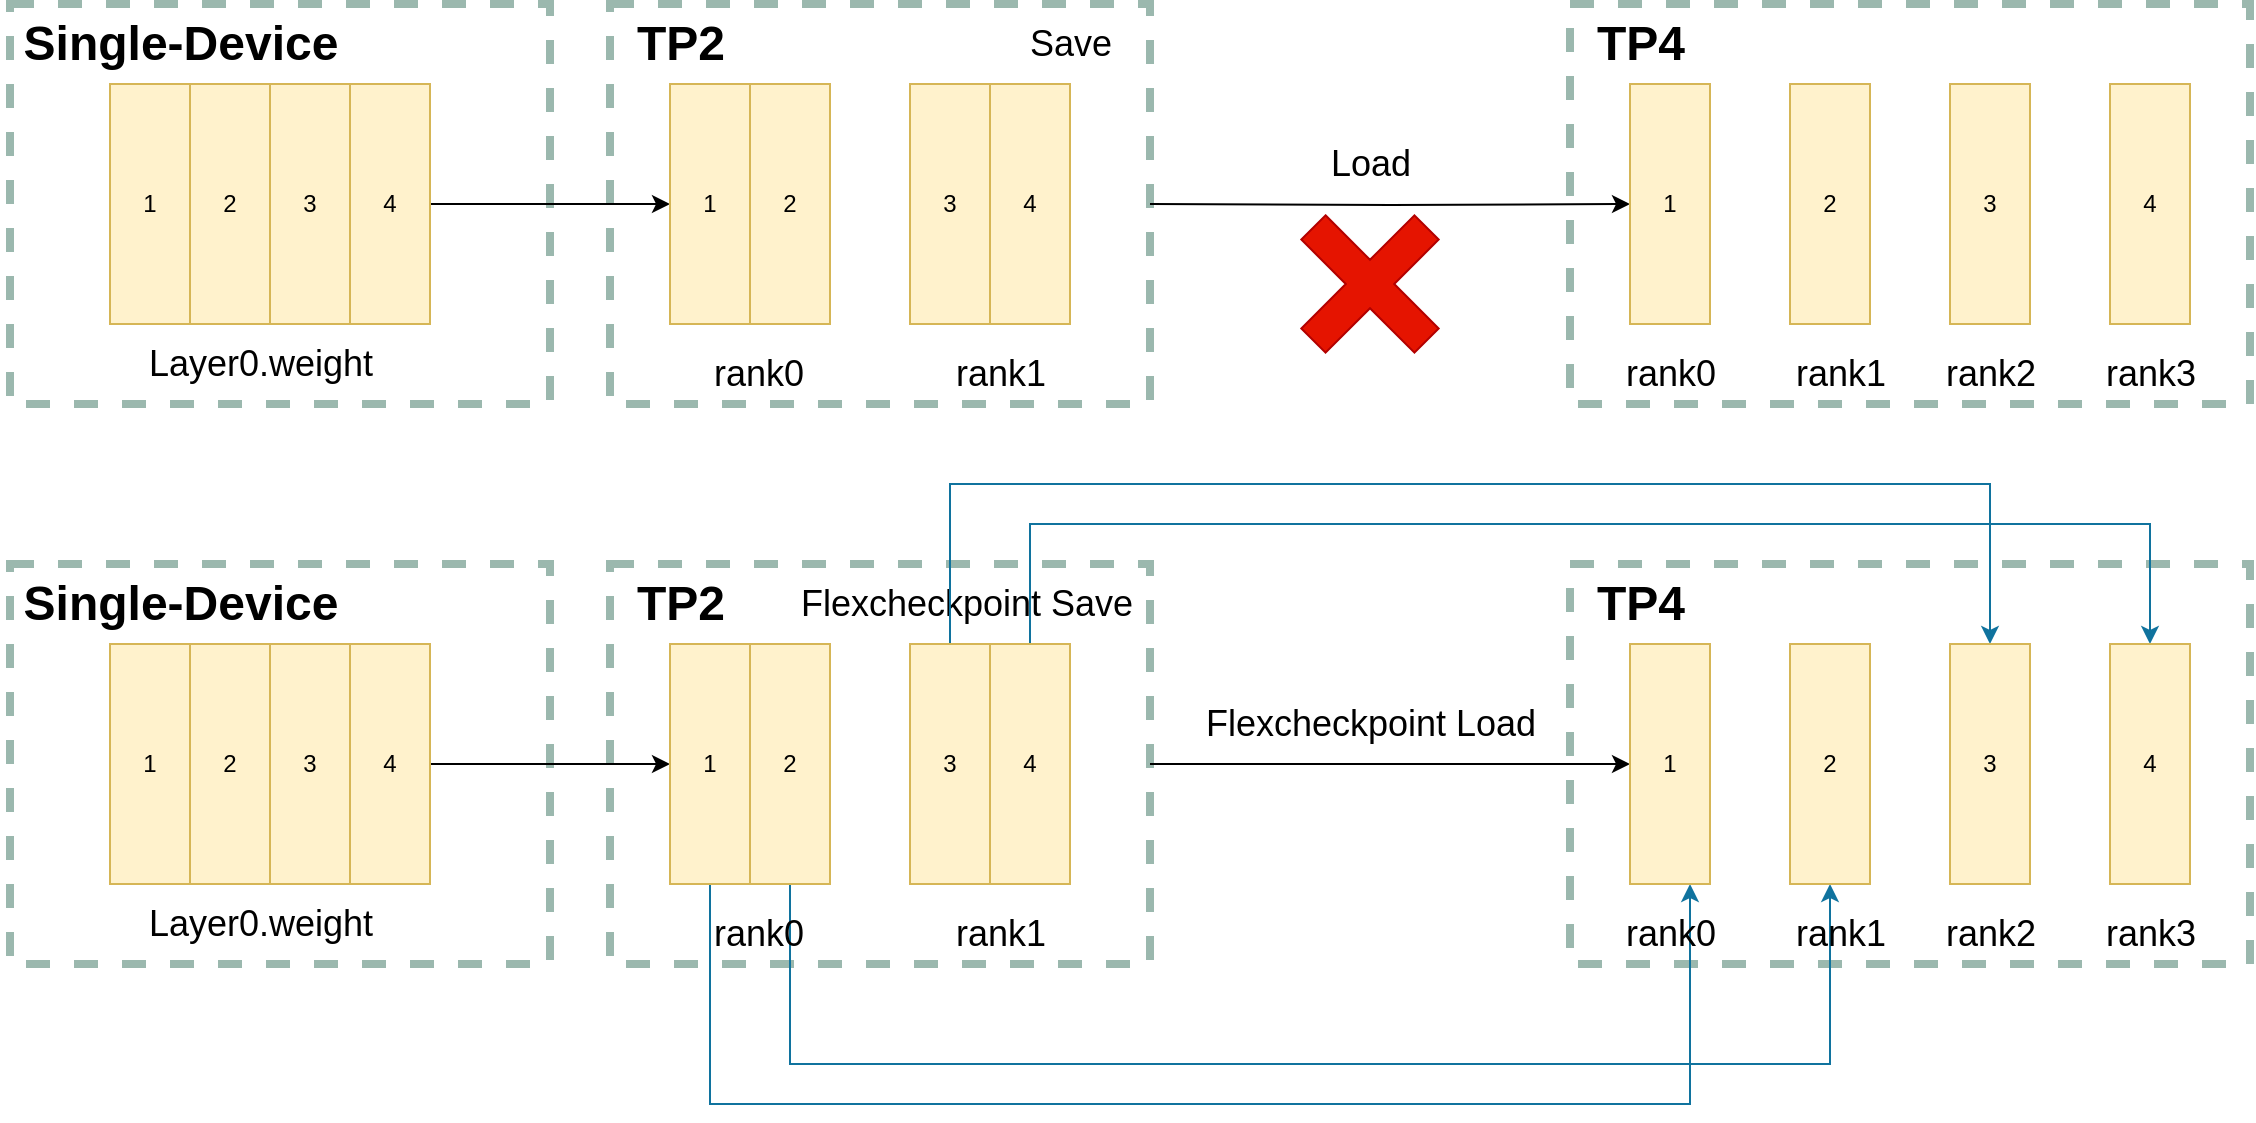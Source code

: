 <mxfile version="28.1.2">
  <diagram name="第 1 页" id="vD1bBnez-JYHSIFnrCjT">
    <mxGraphModel dx="2421" dy="2517" grid="1" gridSize="10" guides="1" tooltips="1" connect="1" arrows="1" fold="1" page="1" pageScale="1" pageWidth="827" pageHeight="1169" math="0" shadow="0">
      <root>
        <mxCell id="0" />
        <mxCell id="1" parent="0" />
        <mxCell id="TpWiz-EgT4Qhh452EISx-85" value="&lt;font style=&quot;font-size: 18px;&quot;&gt;Flexcheckpoint Save&lt;/font&gt;" style="text;html=1;align=center;verticalAlign=middle;resizable=0;points=[];autosize=1;strokeColor=none;fillColor=none;" vertex="1" parent="1">
          <mxGeometry x="413" y="280" width="190" height="40" as="geometry" />
        </mxCell>
        <mxCell id="TpWiz-EgT4Qhh452EISx-22" value="" style="rounded=0;whiteSpace=wrap;html=1;fillColor=none;strokeColor=#9BB8AE;strokeWidth=4;dashed=1;" vertex="1" parent="1">
          <mxGeometry x="810" width="340" height="200" as="geometry" />
        </mxCell>
        <mxCell id="TpWiz-EgT4Qhh452EISx-76" value="" style="rounded=0;whiteSpace=wrap;html=1;fillColor=none;strokeColor=#9BB8AE;strokeWidth=4;dashed=1;" vertex="1" parent="1">
          <mxGeometry x="810" y="280" width="340" height="200" as="geometry" />
        </mxCell>
        <mxCell id="TpWiz-EgT4Qhh452EISx-15" value="" style="rounded=0;whiteSpace=wrap;html=1;fillColor=none;strokeColor=#9BB8AE;strokeWidth=4;dashed=1;" vertex="1" parent="1">
          <mxGeometry x="30" width="270" height="200" as="geometry" />
        </mxCell>
        <mxCell id="TpWiz-EgT4Qhh452EISx-14" value="" style="rounded=0;whiteSpace=wrap;html=1;fillColor=none;strokeColor=#9BB8AE;strokeWidth=4;dashed=1;" vertex="1" parent="1">
          <mxGeometry x="330" width="270" height="200" as="geometry" />
        </mxCell>
        <mxCell id="TpWiz-EgT4Qhh452EISx-2" value="1" style="rounded=0;whiteSpace=wrap;html=1;fillColor=#fff2cc;strokeColor=#d6b656;" vertex="1" parent="1">
          <mxGeometry x="80" y="40" width="40" height="120" as="geometry" />
        </mxCell>
        <mxCell id="TpWiz-EgT4Qhh452EISx-3" value="2" style="rounded=0;whiteSpace=wrap;html=1;fillColor=#fff2cc;strokeColor=#d6b656;" vertex="1" parent="1">
          <mxGeometry x="120" y="40" width="40" height="120" as="geometry" />
        </mxCell>
        <mxCell id="TpWiz-EgT4Qhh452EISx-4" value="3" style="rounded=0;whiteSpace=wrap;html=1;fillColor=#fff2cc;strokeColor=#d6b656;" vertex="1" parent="1">
          <mxGeometry x="160" y="40" width="40" height="120" as="geometry" />
        </mxCell>
        <mxCell id="TpWiz-EgT4Qhh452EISx-8" value="" style="edgeStyle=orthogonalEdgeStyle;rounded=0;orthogonalLoop=1;jettySize=auto;html=1;" edge="1" parent="1" source="TpWiz-EgT4Qhh452EISx-5" target="TpWiz-EgT4Qhh452EISx-7">
          <mxGeometry relative="1" as="geometry" />
        </mxCell>
        <mxCell id="TpWiz-EgT4Qhh452EISx-5" value="4" style="rounded=0;whiteSpace=wrap;html=1;fillColor=#fff2cc;strokeColor=#d6b656;" vertex="1" parent="1">
          <mxGeometry x="200" y="40" width="40" height="120" as="geometry" />
        </mxCell>
        <mxCell id="TpWiz-EgT4Qhh452EISx-6" value="&lt;font style=&quot;font-size: 24px;&quot;&gt;&lt;b&gt;Single-Device &lt;/b&gt;&lt;/font&gt;" style="text;html=1;align=center;verticalAlign=middle;resizable=0;points=[];autosize=1;strokeColor=none;fillColor=none;" vertex="1" parent="1">
          <mxGeometry x="25" width="180" height="40" as="geometry" />
        </mxCell>
        <mxCell id="TpWiz-EgT4Qhh452EISx-7" value="1" style="rounded=0;whiteSpace=wrap;html=1;fillColor=#fff2cc;strokeColor=#d6b656;" vertex="1" parent="1">
          <mxGeometry x="360" y="40" width="40" height="120" as="geometry" />
        </mxCell>
        <mxCell id="TpWiz-EgT4Qhh452EISx-9" value="2" style="rounded=0;whiteSpace=wrap;html=1;fillColor=#fff2cc;strokeColor=#d6b656;" vertex="1" parent="1">
          <mxGeometry x="400" y="40" width="40" height="120" as="geometry" />
        </mxCell>
        <mxCell id="TpWiz-EgT4Qhh452EISx-10" value="3" style="rounded=0;whiteSpace=wrap;html=1;fillColor=#fff2cc;strokeColor=#d6b656;" vertex="1" parent="1">
          <mxGeometry x="480" y="40" width="40" height="120" as="geometry" />
        </mxCell>
        <mxCell id="TpWiz-EgT4Qhh452EISx-18" value="" style="edgeStyle=orthogonalEdgeStyle;rounded=0;orthogonalLoop=1;jettySize=auto;html=1;" edge="1" parent="1" target="TpWiz-EgT4Qhh452EISx-17">
          <mxGeometry relative="1" as="geometry">
            <mxPoint x="600" y="100" as="sourcePoint" />
          </mxGeometry>
        </mxCell>
        <mxCell id="TpWiz-EgT4Qhh452EISx-11" value="4" style="rounded=0;whiteSpace=wrap;html=1;fillColor=#fff2cc;strokeColor=#d6b656;" vertex="1" parent="1">
          <mxGeometry x="520" y="40" width="40" height="120" as="geometry" />
        </mxCell>
        <mxCell id="TpWiz-EgT4Qhh452EISx-12" value="&lt;font style=&quot;font-size: 18px;&quot;&gt;rank0&lt;/font&gt;" style="text;html=1;align=center;verticalAlign=middle;resizable=0;points=[];autosize=1;strokeColor=none;fillColor=none;" vertex="1" parent="1">
          <mxGeometry x="369" y="165" width="70" height="40" as="geometry" />
        </mxCell>
        <mxCell id="TpWiz-EgT4Qhh452EISx-13" value="&lt;font style=&quot;font-size: 18px;&quot;&gt;rank1&lt;/font&gt;" style="text;html=1;align=center;verticalAlign=middle;resizable=0;points=[];autosize=1;strokeColor=none;fillColor=none;" vertex="1" parent="1">
          <mxGeometry x="490" y="165" width="70" height="40" as="geometry" />
        </mxCell>
        <mxCell id="TpWiz-EgT4Qhh452EISx-16" value="&lt;font style=&quot;font-size: 24px;&quot;&gt;&lt;b&gt;TP2&lt;/b&gt;&lt;/font&gt;" style="text;html=1;align=center;verticalAlign=middle;resizable=0;points=[];autosize=1;strokeColor=none;fillColor=none;" vertex="1" parent="1">
          <mxGeometry x="330" width="70" height="40" as="geometry" />
        </mxCell>
        <mxCell id="TpWiz-EgT4Qhh452EISx-17" value="1" style="rounded=0;whiteSpace=wrap;html=1;fillColor=#fff2cc;strokeColor=#d6b656;" vertex="1" parent="1">
          <mxGeometry x="840" y="40" width="40" height="120" as="geometry" />
        </mxCell>
        <mxCell id="TpWiz-EgT4Qhh452EISx-19" value="2" style="rounded=0;whiteSpace=wrap;html=1;fillColor=#fff2cc;strokeColor=#d6b656;" vertex="1" parent="1">
          <mxGeometry x="920" y="40" width="40" height="120" as="geometry" />
        </mxCell>
        <mxCell id="TpWiz-EgT4Qhh452EISx-20" value="3" style="rounded=0;whiteSpace=wrap;html=1;fillColor=#fff2cc;strokeColor=#d6b656;" vertex="1" parent="1">
          <mxGeometry x="1000" y="40" width="40" height="120" as="geometry" />
        </mxCell>
        <mxCell id="TpWiz-EgT4Qhh452EISx-21" value="4" style="rounded=0;whiteSpace=wrap;html=1;fillColor=#fff2cc;strokeColor=#d6b656;" vertex="1" parent="1">
          <mxGeometry x="1080" y="40" width="40" height="120" as="geometry" />
        </mxCell>
        <mxCell id="TpWiz-EgT4Qhh452EISx-23" value="&lt;font style=&quot;font-size: 24px;&quot;&gt;&lt;b&gt;TP4&lt;/b&gt;&lt;/font&gt;" style="text;html=1;align=center;verticalAlign=middle;resizable=0;points=[];autosize=1;strokeColor=none;fillColor=none;" vertex="1" parent="1">
          <mxGeometry x="810" width="70" height="40" as="geometry" />
        </mxCell>
        <mxCell id="TpWiz-EgT4Qhh452EISx-24" value="&lt;font style=&quot;font-size: 18px;&quot;&gt;Load&lt;/font&gt;" style="text;html=1;align=center;verticalAlign=middle;resizable=0;points=[];autosize=1;strokeColor=none;fillColor=none;" vertex="1" parent="1">
          <mxGeometry x="680" y="60" width="60" height="40" as="geometry" />
        </mxCell>
        <mxCell id="TpWiz-EgT4Qhh452EISx-25" value="&lt;font style=&quot;font-size: 18px;&quot;&gt;rank0&lt;/font&gt;" style="text;html=1;align=center;verticalAlign=middle;resizable=0;points=[];autosize=1;strokeColor=none;fillColor=none;" vertex="1" parent="1">
          <mxGeometry x="825" y="165" width="70" height="40" as="geometry" />
        </mxCell>
        <mxCell id="TpWiz-EgT4Qhh452EISx-26" value="&lt;font style=&quot;font-size: 18px;&quot;&gt;rank1&lt;/font&gt;" style="text;html=1;align=center;verticalAlign=middle;resizable=0;points=[];autosize=1;strokeColor=none;fillColor=none;" vertex="1" parent="1">
          <mxGeometry x="910" y="165" width="70" height="40" as="geometry" />
        </mxCell>
        <mxCell id="TpWiz-EgT4Qhh452EISx-27" value="&lt;font style=&quot;font-size: 18px;&quot;&gt;rank2&lt;/font&gt;" style="text;html=1;align=center;verticalAlign=middle;resizable=0;points=[];autosize=1;strokeColor=none;fillColor=none;" vertex="1" parent="1">
          <mxGeometry x="985" y="165" width="70" height="40" as="geometry" />
        </mxCell>
        <mxCell id="TpWiz-EgT4Qhh452EISx-28" value="&lt;font style=&quot;font-size: 18px;&quot;&gt;rank3&lt;/font&gt;" style="text;html=1;align=center;verticalAlign=middle;resizable=0;points=[];autosize=1;strokeColor=none;fillColor=none;" vertex="1" parent="1">
          <mxGeometry x="1065" y="165" width="70" height="40" as="geometry" />
        </mxCell>
        <mxCell id="TpWiz-EgT4Qhh452EISx-56" value="" style="rounded=0;whiteSpace=wrap;html=1;fillColor=none;strokeColor=#9BB8AE;strokeWidth=4;dashed=1;" vertex="1" parent="1">
          <mxGeometry x="30" y="280" width="270" height="200" as="geometry" />
        </mxCell>
        <mxCell id="TpWiz-EgT4Qhh452EISx-57" value="" style="rounded=0;whiteSpace=wrap;html=1;fillColor=none;strokeColor=#9BB8AE;strokeWidth=4;dashed=1;" vertex="1" parent="1">
          <mxGeometry x="330" y="280" width="270" height="200" as="geometry" />
        </mxCell>
        <mxCell id="TpWiz-EgT4Qhh452EISx-58" value="1" style="rounded=0;whiteSpace=wrap;html=1;fillColor=#fff2cc;strokeColor=#d6b656;" vertex="1" parent="1">
          <mxGeometry x="80" y="320" width="40" height="120" as="geometry" />
        </mxCell>
        <mxCell id="TpWiz-EgT4Qhh452EISx-59" value="2" style="rounded=0;whiteSpace=wrap;html=1;fillColor=#fff2cc;strokeColor=#d6b656;" vertex="1" parent="1">
          <mxGeometry x="120" y="320" width="40" height="120" as="geometry" />
        </mxCell>
        <mxCell id="TpWiz-EgT4Qhh452EISx-60" value="3" style="rounded=0;whiteSpace=wrap;html=1;fillColor=#fff2cc;strokeColor=#d6b656;" vertex="1" parent="1">
          <mxGeometry x="160" y="320" width="40" height="120" as="geometry" />
        </mxCell>
        <mxCell id="TpWiz-EgT4Qhh452EISx-61" value="" style="edgeStyle=orthogonalEdgeStyle;rounded=0;orthogonalLoop=1;jettySize=auto;html=1;" edge="1" parent="1" source="TpWiz-EgT4Qhh452EISx-62" target="TpWiz-EgT4Qhh452EISx-64">
          <mxGeometry relative="1" as="geometry" />
        </mxCell>
        <mxCell id="TpWiz-EgT4Qhh452EISx-62" value="4" style="rounded=0;whiteSpace=wrap;html=1;fillColor=#fff2cc;strokeColor=#d6b656;" vertex="1" parent="1">
          <mxGeometry x="200" y="320" width="40" height="120" as="geometry" />
        </mxCell>
        <mxCell id="TpWiz-EgT4Qhh452EISx-63" value="&lt;span style=&quot;font-size: 18px;&quot;&gt;Layer0.weight&lt;/span&gt;" style="text;html=1;align=center;verticalAlign=middle;resizable=0;points=[];autosize=1;strokeColor=none;fillColor=none;" vertex="1" parent="1">
          <mxGeometry x="85" y="440" width="140" height="40" as="geometry" />
        </mxCell>
        <mxCell id="TpWiz-EgT4Qhh452EISx-88" style="edgeStyle=orthogonalEdgeStyle;rounded=0;orthogonalLoop=1;jettySize=auto;html=1;exitX=0.5;exitY=1;exitDx=0;exitDy=0;entryX=0.75;entryY=1;entryDx=0;entryDy=0;fillColor=#b1ddf0;strokeColor=#10739e;" edge="1" parent="1" source="TpWiz-EgT4Qhh452EISx-64" target="TpWiz-EgT4Qhh452EISx-72">
          <mxGeometry relative="1" as="geometry">
            <Array as="points">
              <mxPoint x="380" y="550" />
              <mxPoint x="870" y="550" />
            </Array>
          </mxGeometry>
        </mxCell>
        <mxCell id="TpWiz-EgT4Qhh452EISx-64" value="1" style="rounded=0;whiteSpace=wrap;html=1;fillColor=#fff2cc;strokeColor=#d6b656;" vertex="1" parent="1">
          <mxGeometry x="360" y="320" width="40" height="120" as="geometry" />
        </mxCell>
        <mxCell id="TpWiz-EgT4Qhh452EISx-89" style="edgeStyle=orthogonalEdgeStyle;rounded=0;orthogonalLoop=1;jettySize=auto;html=1;exitX=0.5;exitY=1;exitDx=0;exitDy=0;entryX=0.5;entryY=1;entryDx=0;entryDy=0;fillColor=#b1ddf0;strokeColor=#10739e;" edge="1" parent="1" source="TpWiz-EgT4Qhh452EISx-65" target="TpWiz-EgT4Qhh452EISx-73">
          <mxGeometry relative="1" as="geometry">
            <Array as="points">
              <mxPoint x="420" y="530" />
              <mxPoint x="940" y="530" />
            </Array>
          </mxGeometry>
        </mxCell>
        <mxCell id="TpWiz-EgT4Qhh452EISx-65" value="2" style="rounded=0;whiteSpace=wrap;html=1;fillColor=#fff2cc;strokeColor=#d6b656;" vertex="1" parent="1">
          <mxGeometry x="400" y="320" width="40" height="120" as="geometry" />
        </mxCell>
        <mxCell id="TpWiz-EgT4Qhh452EISx-92" style="edgeStyle=orthogonalEdgeStyle;rounded=0;orthogonalLoop=1;jettySize=auto;html=1;entryX=0.5;entryY=0;entryDx=0;entryDy=0;fillColor=#b1ddf0;strokeColor=#10739e;" edge="1" parent="1" source="TpWiz-EgT4Qhh452EISx-66" target="TpWiz-EgT4Qhh452EISx-74">
          <mxGeometry relative="1" as="geometry">
            <Array as="points">
              <mxPoint x="500" y="240" />
              <mxPoint x="1020" y="240" />
            </Array>
          </mxGeometry>
        </mxCell>
        <mxCell id="TpWiz-EgT4Qhh452EISx-66" value="3" style="rounded=0;whiteSpace=wrap;html=1;fillColor=#fff2cc;strokeColor=#d6b656;" vertex="1" parent="1">
          <mxGeometry x="480" y="320" width="40" height="120" as="geometry" />
        </mxCell>
        <mxCell id="TpWiz-EgT4Qhh452EISx-67" value="" style="edgeStyle=orthogonalEdgeStyle;rounded=0;orthogonalLoop=1;jettySize=auto;html=1;exitX=1;exitY=0.5;exitDx=0;exitDy=0;" edge="1" parent="1" source="TpWiz-EgT4Qhh452EISx-57" target="TpWiz-EgT4Qhh452EISx-72">
          <mxGeometry relative="1" as="geometry" />
        </mxCell>
        <mxCell id="TpWiz-EgT4Qhh452EISx-94" style="edgeStyle=orthogonalEdgeStyle;rounded=0;orthogonalLoop=1;jettySize=auto;html=1;exitX=0.5;exitY=0;exitDx=0;exitDy=0;entryX=0.5;entryY=0;entryDx=0;entryDy=0;fillColor=#b1ddf0;strokeColor=#10739e;" edge="1" parent="1" source="TpWiz-EgT4Qhh452EISx-68" target="TpWiz-EgT4Qhh452EISx-75">
          <mxGeometry relative="1" as="geometry">
            <Array as="points">
              <mxPoint x="540" y="260" />
              <mxPoint x="1100" y="260" />
            </Array>
          </mxGeometry>
        </mxCell>
        <mxCell id="TpWiz-EgT4Qhh452EISx-68" value="4" style="rounded=0;whiteSpace=wrap;html=1;fillColor=#fff2cc;strokeColor=#d6b656;" vertex="1" parent="1">
          <mxGeometry x="520" y="320" width="40" height="120" as="geometry" />
        </mxCell>
        <mxCell id="TpWiz-EgT4Qhh452EISx-69" value="&lt;font style=&quot;font-size: 18px;&quot;&gt;rank0&lt;/font&gt;" style="text;html=1;align=center;verticalAlign=middle;resizable=0;points=[];autosize=1;strokeColor=none;fillColor=none;" vertex="1" parent="1">
          <mxGeometry x="369" y="445" width="70" height="40" as="geometry" />
        </mxCell>
        <mxCell id="TpWiz-EgT4Qhh452EISx-70" value="&lt;font style=&quot;font-size: 18px;&quot;&gt;rank1&lt;/font&gt;" style="text;html=1;align=center;verticalAlign=middle;resizable=0;points=[];autosize=1;strokeColor=none;fillColor=none;" vertex="1" parent="1">
          <mxGeometry x="490" y="445" width="70" height="40" as="geometry" />
        </mxCell>
        <mxCell id="TpWiz-EgT4Qhh452EISx-71" value="&lt;font style=&quot;font-size: 24px;&quot;&gt;&lt;b&gt;TP2&lt;/b&gt;&lt;/font&gt;" style="text;html=1;align=center;verticalAlign=middle;resizable=0;points=[];autosize=1;strokeColor=none;fillColor=none;" vertex="1" parent="1">
          <mxGeometry x="330" y="280" width="70" height="40" as="geometry" />
        </mxCell>
        <mxCell id="TpWiz-EgT4Qhh452EISx-72" value="1" style="rounded=0;whiteSpace=wrap;html=1;fillColor=#fff2cc;strokeColor=#d6b656;" vertex="1" parent="1">
          <mxGeometry x="840" y="320" width="40" height="120" as="geometry" />
        </mxCell>
        <mxCell id="TpWiz-EgT4Qhh452EISx-73" value="2" style="rounded=0;whiteSpace=wrap;html=1;fillColor=#fff2cc;strokeColor=#d6b656;" vertex="1" parent="1">
          <mxGeometry x="920" y="320" width="40" height="120" as="geometry" />
        </mxCell>
        <mxCell id="TpWiz-EgT4Qhh452EISx-74" value="3" style="rounded=0;whiteSpace=wrap;html=1;fillColor=#fff2cc;strokeColor=#d6b656;" vertex="1" parent="1">
          <mxGeometry x="1000" y="320" width="40" height="120" as="geometry" />
        </mxCell>
        <mxCell id="TpWiz-EgT4Qhh452EISx-75" value="4" style="rounded=0;whiteSpace=wrap;html=1;fillColor=#fff2cc;strokeColor=#d6b656;" vertex="1" parent="1">
          <mxGeometry x="1080" y="320" width="40" height="120" as="geometry" />
        </mxCell>
        <mxCell id="TpWiz-EgT4Qhh452EISx-77" value="&lt;font style=&quot;font-size: 24px;&quot;&gt;&lt;b&gt;TP4&lt;/b&gt;&lt;/font&gt;" style="text;html=1;align=center;verticalAlign=middle;resizable=0;points=[];autosize=1;strokeColor=none;fillColor=none;" vertex="1" parent="1">
          <mxGeometry x="810" y="280" width="70" height="40" as="geometry" />
        </mxCell>
        <mxCell id="TpWiz-EgT4Qhh452EISx-79" value="&lt;font style=&quot;font-size: 18px;&quot;&gt;rank0&lt;/font&gt;" style="text;html=1;align=center;verticalAlign=middle;resizable=0;points=[];autosize=1;strokeColor=none;fillColor=none;" vertex="1" parent="1">
          <mxGeometry x="825" y="445" width="70" height="40" as="geometry" />
        </mxCell>
        <mxCell id="TpWiz-EgT4Qhh452EISx-80" value="&lt;font style=&quot;font-size: 18px;&quot;&gt;rank1&lt;/font&gt;" style="text;html=1;align=center;verticalAlign=middle;resizable=0;points=[];autosize=1;strokeColor=none;fillColor=none;" vertex="1" parent="1">
          <mxGeometry x="910" y="445" width="70" height="40" as="geometry" />
        </mxCell>
        <mxCell id="TpWiz-EgT4Qhh452EISx-81" value="&lt;font style=&quot;font-size: 18px;&quot;&gt;rank2&lt;/font&gt;" style="text;html=1;align=center;verticalAlign=middle;resizable=0;points=[];autosize=1;strokeColor=none;fillColor=none;" vertex="1" parent="1">
          <mxGeometry x="985" y="445" width="70" height="40" as="geometry" />
        </mxCell>
        <mxCell id="TpWiz-EgT4Qhh452EISx-82" value="&lt;font style=&quot;font-size: 18px;&quot;&gt;rank3&lt;/font&gt;" style="text;html=1;align=center;verticalAlign=middle;resizable=0;points=[];autosize=1;strokeColor=none;fillColor=none;" vertex="1" parent="1">
          <mxGeometry x="1065" y="445" width="70" height="40" as="geometry" />
        </mxCell>
        <mxCell id="TpWiz-EgT4Qhh452EISx-83" value="" style="shape=cross;whiteSpace=wrap;html=1;rotation=45;size=0.214;fillColor=#e51400;strokeColor=#B20000;fontColor=#ffffff;" vertex="1" parent="1">
          <mxGeometry x="670" y="100" width="80" height="80" as="geometry" />
        </mxCell>
        <mxCell id="TpWiz-EgT4Qhh452EISx-84" value="&lt;font style=&quot;font-size: 18px;&quot;&gt;Save&lt;/font&gt;" style="text;html=1;align=center;verticalAlign=middle;resizable=0;points=[];autosize=1;strokeColor=none;fillColor=none;" vertex="1" parent="1">
          <mxGeometry x="530" width="60" height="40" as="geometry" />
        </mxCell>
        <mxCell id="TpWiz-EgT4Qhh452EISx-86" value="&lt;font style=&quot;font-size: 18px;&quot;&gt;Flexcheckpoint Load&lt;/font&gt;" style="text;html=1;align=center;verticalAlign=middle;resizable=0;points=[];autosize=1;strokeColor=none;fillColor=none;" vertex="1" parent="1">
          <mxGeometry x="615" y="340" width="190" height="40" as="geometry" />
        </mxCell>
        <mxCell id="TpWiz-EgT4Qhh452EISx-95" value="&lt;font style=&quot;font-size: 24px;&quot;&gt;&lt;b&gt;Single-Device &lt;/b&gt;&lt;/font&gt;" style="text;html=1;align=center;verticalAlign=middle;resizable=0;points=[];autosize=1;strokeColor=none;fillColor=none;" vertex="1" parent="1">
          <mxGeometry x="25" y="280" width="180" height="40" as="geometry" />
        </mxCell>
        <mxCell id="TpWiz-EgT4Qhh452EISx-97" value="&lt;span style=&quot;font-size: 18px;&quot;&gt;Layer0.weight&lt;/span&gt;" style="text;html=1;align=center;verticalAlign=middle;resizable=0;points=[];autosize=1;strokeColor=none;fillColor=none;" vertex="1" parent="1">
          <mxGeometry x="85" y="160" width="140" height="40" as="geometry" />
        </mxCell>
      </root>
    </mxGraphModel>
  </diagram>
</mxfile>

